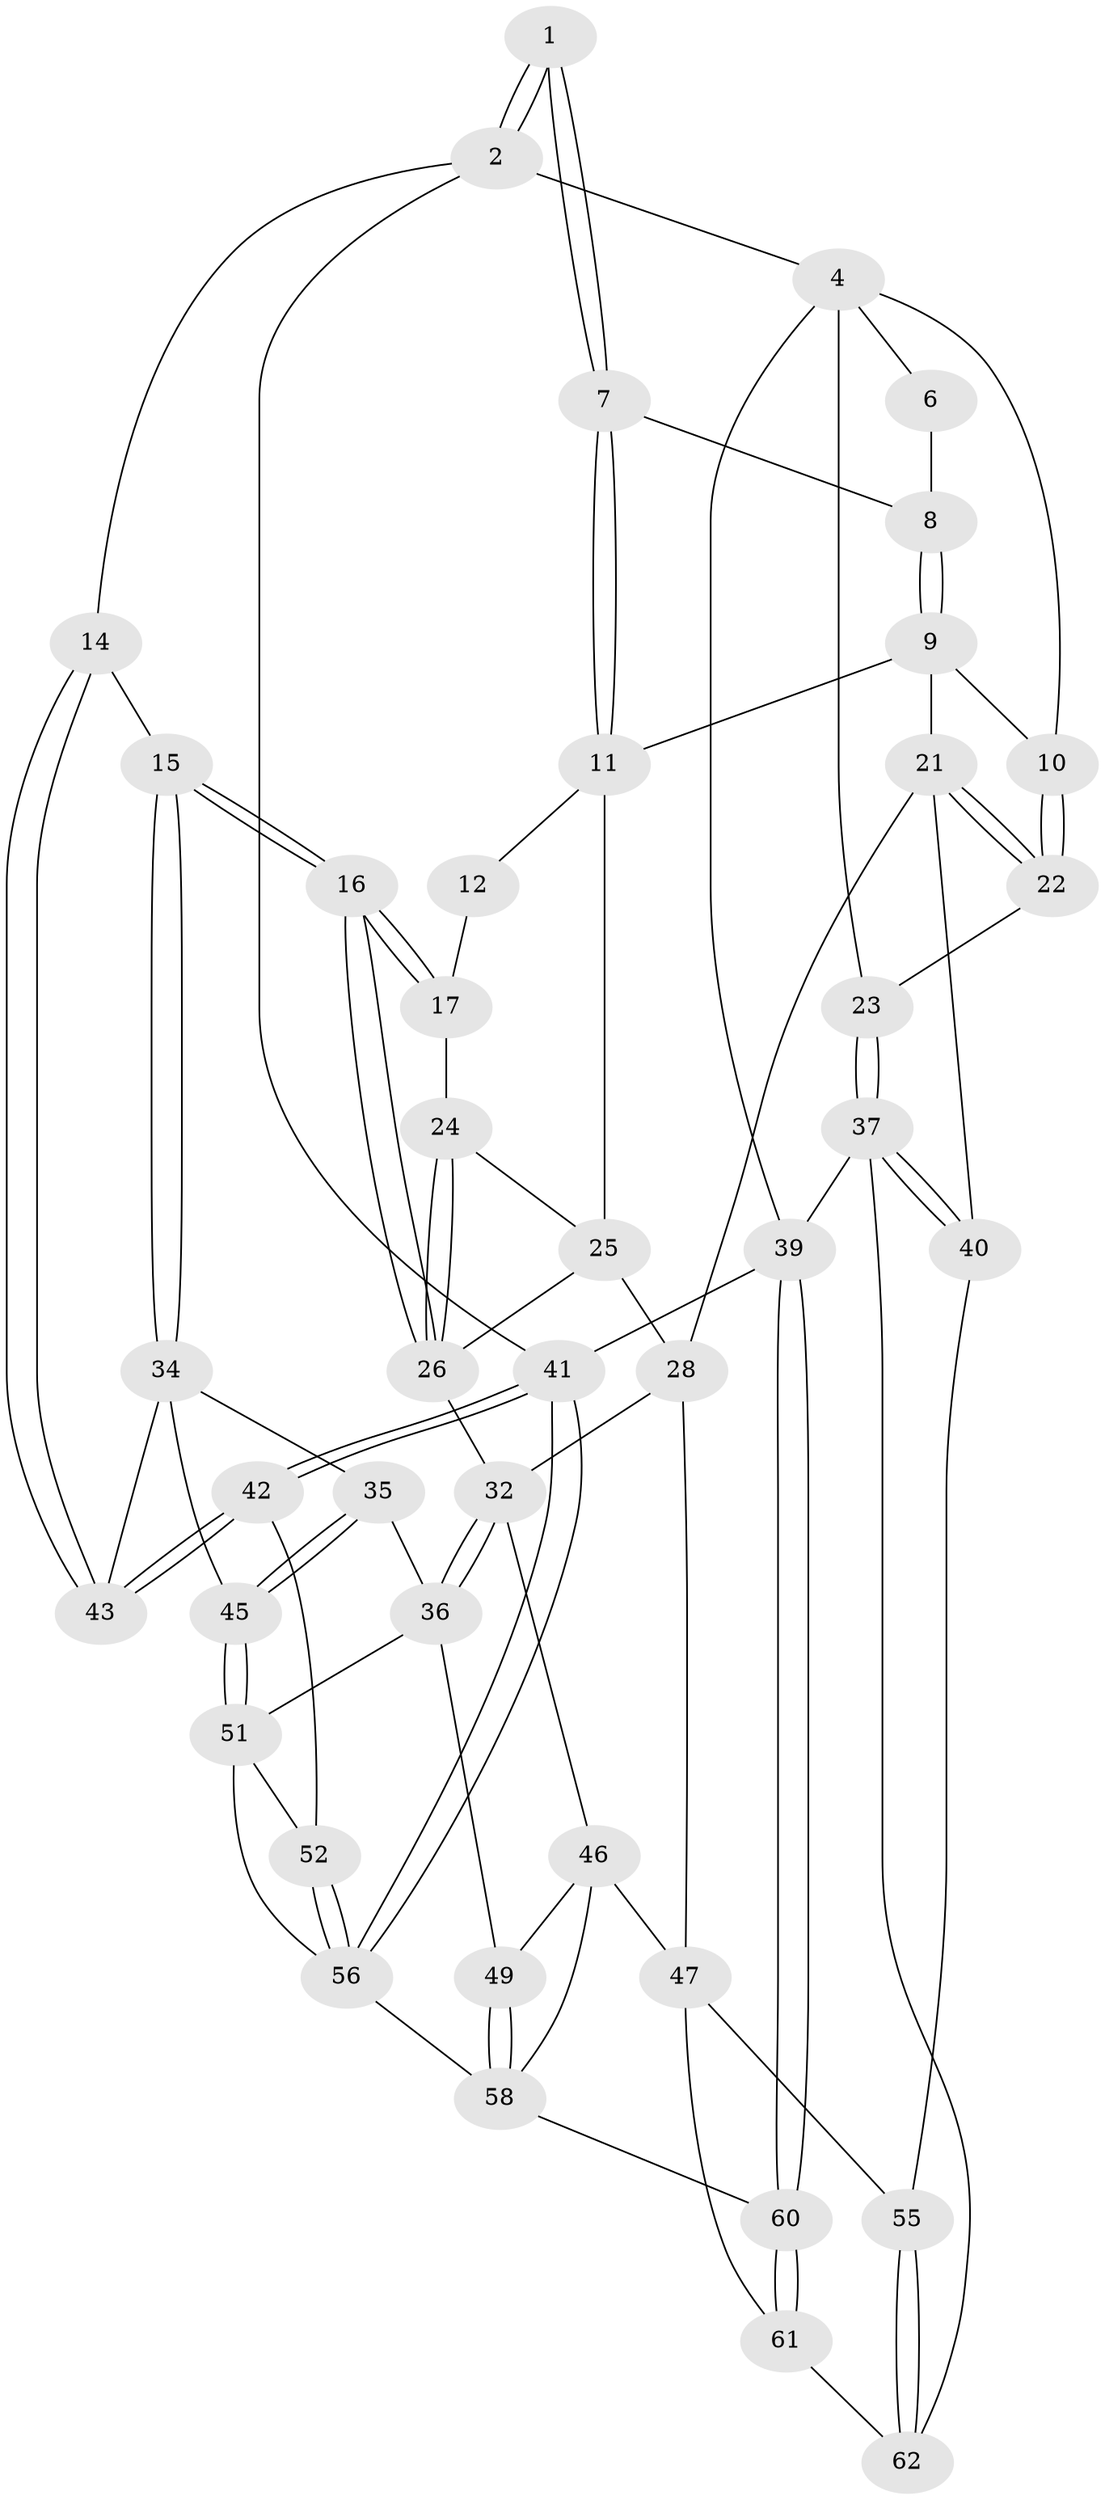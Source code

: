 // Generated by graph-tools (version 1.1) at 2025/52/02/27/25 19:52:42]
// undirected, 43 vertices, 98 edges
graph export_dot {
graph [start="1"]
  node [color=gray90,style=filled];
  1 [pos="+0.5545683526815697+0"];
  2 [pos="+0.9077334049866791+0",super="+3"];
  4 [pos="+0+0",super="+5"];
  6 [pos="+0.049326962402790914+0"];
  7 [pos="+0.4718150690924501+0.12885713436289797"];
  8 [pos="+0.25498272874832356+0.019625724806944765"];
  9 [pos="+0.2753714662149037+0.18998677701609318",super="+19"];
  10 [pos="+0.16843119857191666+0.20144369647209592"];
  11 [pos="+0.48338717615246707+0.15230270885671005",super="+18"];
  12 [pos="+0.5533849760045112+0.1600063174432594",super="+13"];
  14 [pos="+1+0.005349608870801983"];
  15 [pos="+0.7837279986653157+0.3623637627092489"];
  16 [pos="+0.7584840221071723+0.34483922595109984"];
  17 [pos="+0.6961289859470495+0.2695316791888705",super="+20"];
  21 [pos="+0.20506592121324152+0.4105309114465509",super="+30"];
  22 [pos="+0.15426432069586363+0.33889634248235995"];
  23 [pos="+0+0"];
  24 [pos="+0.5475064524594289+0.3317623126830997"];
  25 [pos="+0.4631600759606771+0.3337743613190616",super="+27"];
  26 [pos="+0.5956566293587113+0.4089115298126351",super="+31"];
  28 [pos="+0.4690431612404501+0.4019647578526805",super="+29"];
  32 [pos="+0.5828427847734526+0.5169596741942982",super="+33"];
  34 [pos="+0.7882868842756782+0.39623683713379143",super="+44"];
  35 [pos="+0.7852217746425609+0.4167334190351341"];
  36 [pos="+0.5970407723389829+0.5269324442072278",super="+48"];
  37 [pos="+0+0.5543545357799617",super="+38"];
  39 [pos="+0+1"];
  40 [pos="+0+0.5545591730872617"];
  41 [pos="+1+1"];
  42 [pos="+1+0.652848962932713"];
  43 [pos="+1+0.4641103980355343"];
  45 [pos="+0.8222575374375264+0.5710154942597252"];
  46 [pos="+0.32318085824429427+0.6445928229360762",super="+50"];
  47 [pos="+0.3166871634917197+0.6425005876769526",super="+54"];
  49 [pos="+0.6471481879690265+0.79626938882023"];
  51 [pos="+0.8155082615881803+0.6639671299947114",super="+53"];
  52 [pos="+0.9432599456984399+0.6958932417196352"];
  55 [pos="+0.02588338885735784+0.6824946210801077"];
  56 [pos="+1+1",super="+57"];
  58 [pos="+0.6875200905782402+1",super="+59"];
  60 [pos="+0.18811953995297498+1"];
  61 [pos="+0.16512239369830992+0.9042166497056043"];
  62 [pos="+0.062128666660277825+0.8264897950654763"];
  1 -- 2;
  1 -- 2;
  1 -- 7;
  1 -- 7;
  2 -- 41;
  2 -- 4;
  2 -- 14;
  4 -- 23;
  4 -- 39;
  4 -- 10;
  4 -- 6;
  6 -- 8;
  7 -- 8;
  7 -- 11;
  7 -- 11;
  8 -- 9;
  8 -- 9;
  9 -- 10;
  9 -- 21;
  9 -- 11;
  10 -- 22;
  10 -- 22;
  11 -- 12;
  11 -- 25;
  12 -- 17 [weight=2];
  14 -- 15;
  14 -- 43;
  14 -- 43;
  15 -- 16;
  15 -- 16;
  15 -- 34;
  15 -- 34;
  16 -- 17;
  16 -- 17;
  16 -- 26;
  16 -- 26;
  17 -- 24;
  21 -- 22;
  21 -- 22;
  21 -- 40;
  21 -- 28;
  22 -- 23;
  23 -- 37;
  23 -- 37;
  24 -- 25;
  24 -- 26;
  24 -- 26;
  25 -- 26;
  25 -- 28;
  26 -- 32;
  28 -- 32;
  28 -- 47;
  32 -- 36;
  32 -- 36;
  32 -- 46;
  34 -- 35;
  34 -- 43;
  34 -- 45;
  35 -- 36;
  35 -- 45;
  35 -- 45;
  36 -- 49;
  36 -- 51;
  37 -- 40;
  37 -- 40;
  37 -- 62;
  37 -- 39;
  39 -- 60;
  39 -- 60;
  39 -- 41;
  40 -- 55;
  41 -- 42;
  41 -- 42;
  41 -- 56;
  41 -- 56;
  42 -- 43;
  42 -- 43;
  42 -- 52;
  45 -- 51;
  45 -- 51;
  46 -- 47;
  46 -- 49;
  46 -- 58;
  47 -- 55;
  47 -- 61;
  49 -- 58;
  49 -- 58;
  51 -- 52;
  51 -- 56;
  52 -- 56;
  52 -- 56;
  55 -- 62;
  55 -- 62;
  56 -- 58;
  58 -- 60;
  60 -- 61;
  60 -- 61;
  61 -- 62;
}
